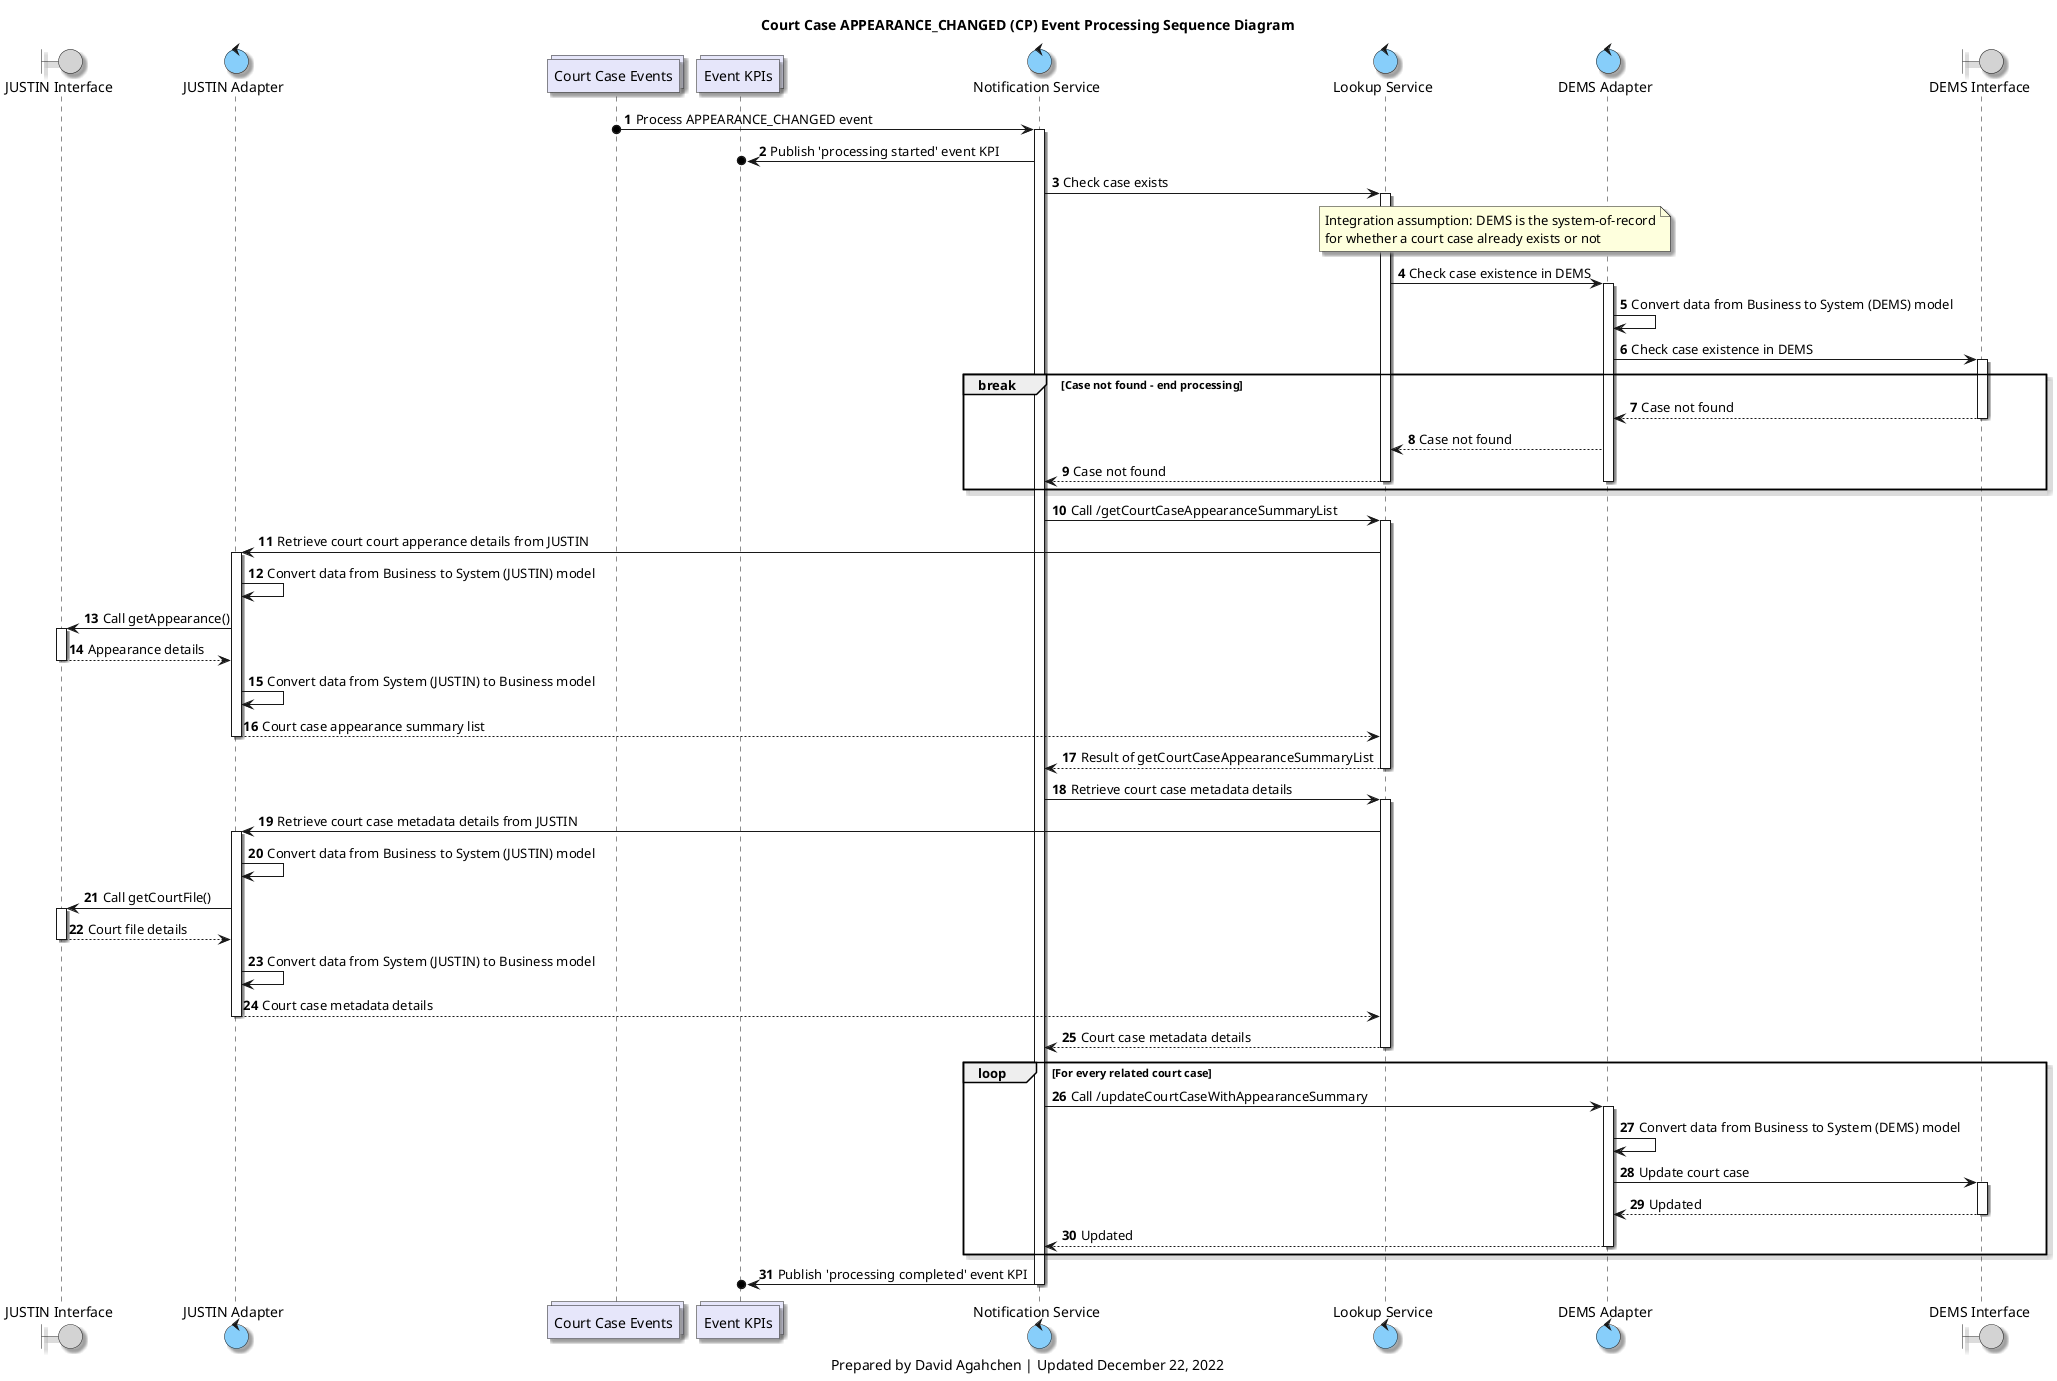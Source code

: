 @startuml
'hide footbox

skinparam Shadowing true
skinparam CollectionsBackgroundColor Lavender
skinparam ControlBackgroundColor LightSkyBlue
skinparam BoundaryBackgroundColor LightGrey

/' 
Available colours
https://plantuml-documentation.readthedocs.io/en/latest/formatting/color-names.html
'/

boundary j_interface as "JUSTIN Interface"
control j_adapter as "JUSTIN Adapter"
collections court_case_topic as "Court Case Events"
collections kpis_topic as "Event KPIs"
control notification_service as "Notification Service"
control lookup_service as "Lookup Service"
control d_adapter as "DEMS Adapter"
boundary d_interface as "DEMS Interface"

title
Court Case APPEARANCE_CHANGED (CP) Event Processing Sequence Diagram
end title

autonumber

court_case_topic o-> notification_service: Process APPEARANCE_CHANGED event
activate notification_service

notification_service ->o kpis_topic: Publish 'processing started' event KPI

notification_service -> lookup_service: Check case exists
activate lookup_service
note over lookup_service, d_adapter
Integration assumption: DEMS is the system-of-record
for whether a court case already exists or not
end note
lookup_service -> d_adapter: Check case existence in DEMS
activate d_adapter
d_adapter -> d_adapter: Convert data from Business to System (DEMS) model
d_adapter -> d_interface: Check case existence in DEMS
activate d_interface

break Case not found - end processing
d_interface --> d_adapter: Case not found
deactivate d_interface
d_adapter --> lookup_service: Case not found
lookup_service --> notification_service: Case not found
deactivate lookup_service
deactivate d_adapter
end break

notification_service -> lookup_service: Call /getCourtCaseAppearanceSummaryList
activate lookup_service
lookup_service -> j_adapter: Retrieve court court apperance details from JUSTIN

activate j_adapter
j_adapter -> j_adapter: Convert data from Business to System (JUSTIN) model
j_adapter -> j_interface: Call getAppearance()
activate j_interface
j_interface --> j_adapter: Appearance details
deactivate j_interface
j_adapter -> j_adapter: Convert data from System (JUSTIN) to Business model
j_adapter --> lookup_service: Court case appearance summary list
deactivate j_adapter

lookup_service --> notification_service: Result of getCourtCaseAppearanceSummaryList
deactivate lookup_service

notification_service -> lookup_service: Retrieve court case metadata details
activate lookup_service
lookup_service -> j_adapter: Retrieve court case metadata details from JUSTIN

activate j_adapter
j_adapter -> j_adapter: Convert data from Business to System (JUSTIN) model
j_adapter -> j_interface: Call getCourtFile()
activate j_interface
j_interface --> j_adapter: Court file details
deactivate j_interface
j_adapter -> j_adapter: Convert data from System (JUSTIN) to Business model
j_adapter --> lookup_service: Court case metadata details
deactivate j_adapter

lookup_service --> notification_service: Court case metadata details
deactivate lookup_service

loop For every related court case
    notification_service -> d_adapter: Call /updateCourtCaseWithAppearanceSummary
    activate d_adapter

    d_adapter -> d_adapter: Convert data from Business to System (DEMS) model

    d_adapter -> d_interface: Update court case
    activate d_interface

    d_interface --> d_adapter: Updated
    deactivate d_interface

    d_adapter --> notification_service: Updated
    deactivate d_adapter

end

notification_service ->o kpis_topic: Publish 'processing completed' event KPI

deactivate notification_service

caption
Prepared by David Agahchen | Updated December 22, 2022
end caption
@enduml